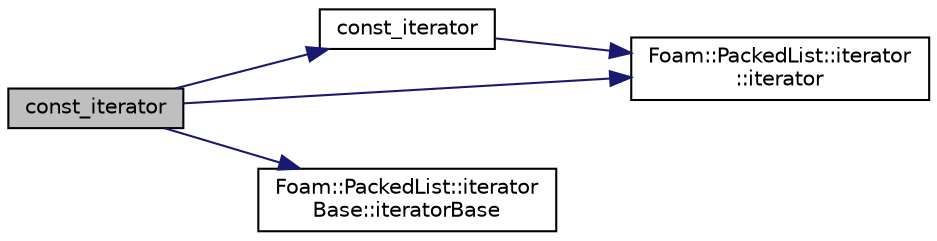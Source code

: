 digraph "const_iterator"
{
  bgcolor="transparent";
  edge [fontname="Helvetica",fontsize="10",labelfontname="Helvetica",labelfontsize="10"];
  node [fontname="Helvetica",fontsize="10",shape=record];
  rankdir="LR";
  Node1 [label="const_iterator",height=0.2,width=0.4,color="black", fillcolor="grey75", style="filled", fontcolor="black"];
  Node1 -> Node2 [color="midnightblue",fontsize="10",style="solid",fontname="Helvetica"];
  Node2 [label="const_iterator",height=0.2,width=0.4,color="black",URL="$a00351.html#abdefca51d553d29c565b08e091f8cd19",tooltip="Construct null. "];
  Node2 -> Node3 [color="midnightblue",fontsize="10",style="solid",fontname="Helvetica"];
  Node3 [label="Foam::PackedList::iterator\l::iterator",height=0.2,width=0.4,color="black",URL="$a01234.html#a67d652c2433cf9217ed2a1485092fdd1",tooltip="Construct null. "];
  Node1 -> Node3 [color="midnightblue",fontsize="10",style="solid",fontname="Helvetica"];
  Node1 -> Node4 [color="midnightblue",fontsize="10",style="solid",fontname="Helvetica"];
  Node4 [label="Foam::PackedList::iterator\lBase::iteratorBase",height=0.2,width=0.4,color="black",URL="$a01237.html#aaac009feacc7795b6481cb8fc6a6571e",tooltip="Construct null. "];
}
